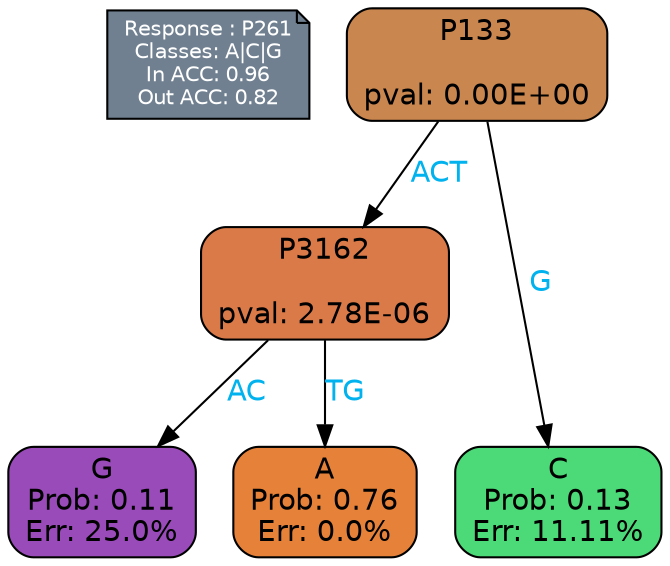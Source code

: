digraph Tree {
node [shape=box, style="filled, rounded", color="black", fontname=helvetica] ;
graph [ranksep=equally, splines=polylines, bgcolor=transparent, dpi=600] ;
edge [fontname=helvetica] ;
LEGEND [label="Response : P261
Classes: A|C|G
In ACC: 0.96
Out ACC: 0.82
",shape=note,align=left,style=filled,fillcolor="slategray",fontcolor="white",fontsize=10];1 [label="P133

pval: 0.00E+00", fillcolor="#c9864f"] ;
2 [label="P3162

pval: 2.78E-06", fillcolor="#db7a49"] ;
3 [label="G
Prob: 0.11
Err: 25.0%", fillcolor="#9a4bba"] ;
4 [label="A
Prob: 0.76
Err: 0.0%", fillcolor="#e58139"] ;
5 [label="C
Prob: 0.13
Err: 11.11%", fillcolor="#4cd978"] ;
1 -> 2 [label="ACT",fontcolor=deepskyblue2] ;
1 -> 5 [label="G",fontcolor=deepskyblue2] ;
2 -> 3 [label="AC",fontcolor=deepskyblue2] ;
2 -> 4 [label="TG",fontcolor=deepskyblue2] ;
{rank = same; 3;4;5;}{rank = same; LEGEND;1;}}